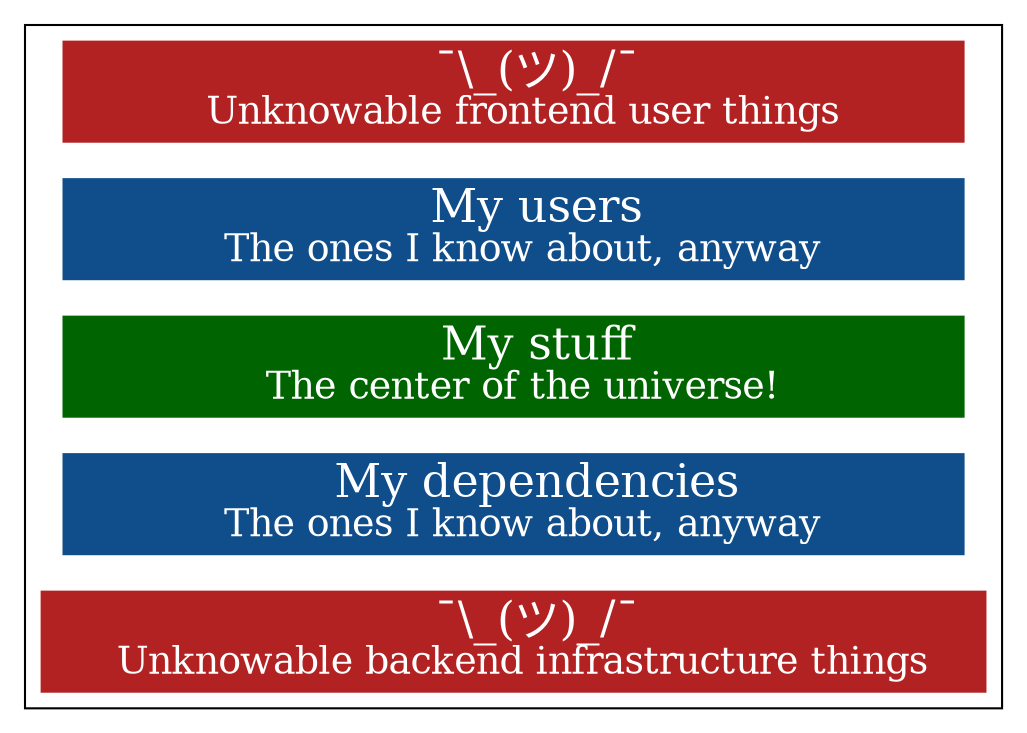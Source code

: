 digraph Stack {
  bgcolor = transparent
  rankdir = "LR"

  subgraph cluster_0 {
    node [style=filled,fontcolor=white,width=6];
    a0 [shape=rect,color=firebrick,label=<
      <FONT POINT-SIZE="22">¯\_(ツ)_/¯</FONT> <br/>
      <FONT POINT-SIZE="18">Unknowable frontend user things</FONT>
    >];
    a1 [shape=rect,color=dodgerblue4,label=<
      <FONT POINT-SIZE="22">My users</FONT> <br/>
      <FONT POINT-SIZE="18">The ones I know about, anyway</FONT>
    >];
    a2 [shape=rect,color=darkgreen,label=<
      <FONT POINT-SIZE="22">My stuff</FONT> <br/>
      <FONT POINT-SIZE="18">The center of the universe!</FONT>
    >];
    a3 [shape=rect,color=dodgerblue4,label=<
      <FONT POINT-SIZE="22">My dependencies</FONT> <br/>
      <FONT POINT-SIZE="18">The ones I know about, anyway</FONT>
    >];
    a4 [shape=rect,color=firebrick,label=<
      <FONT POINT-SIZE="22">¯\_(ツ)_/¯</FONT> <br/>
      <FONT POINT-SIZE="18">Unknowable backend infrastructure things</FONT>
    >];
  }
}
